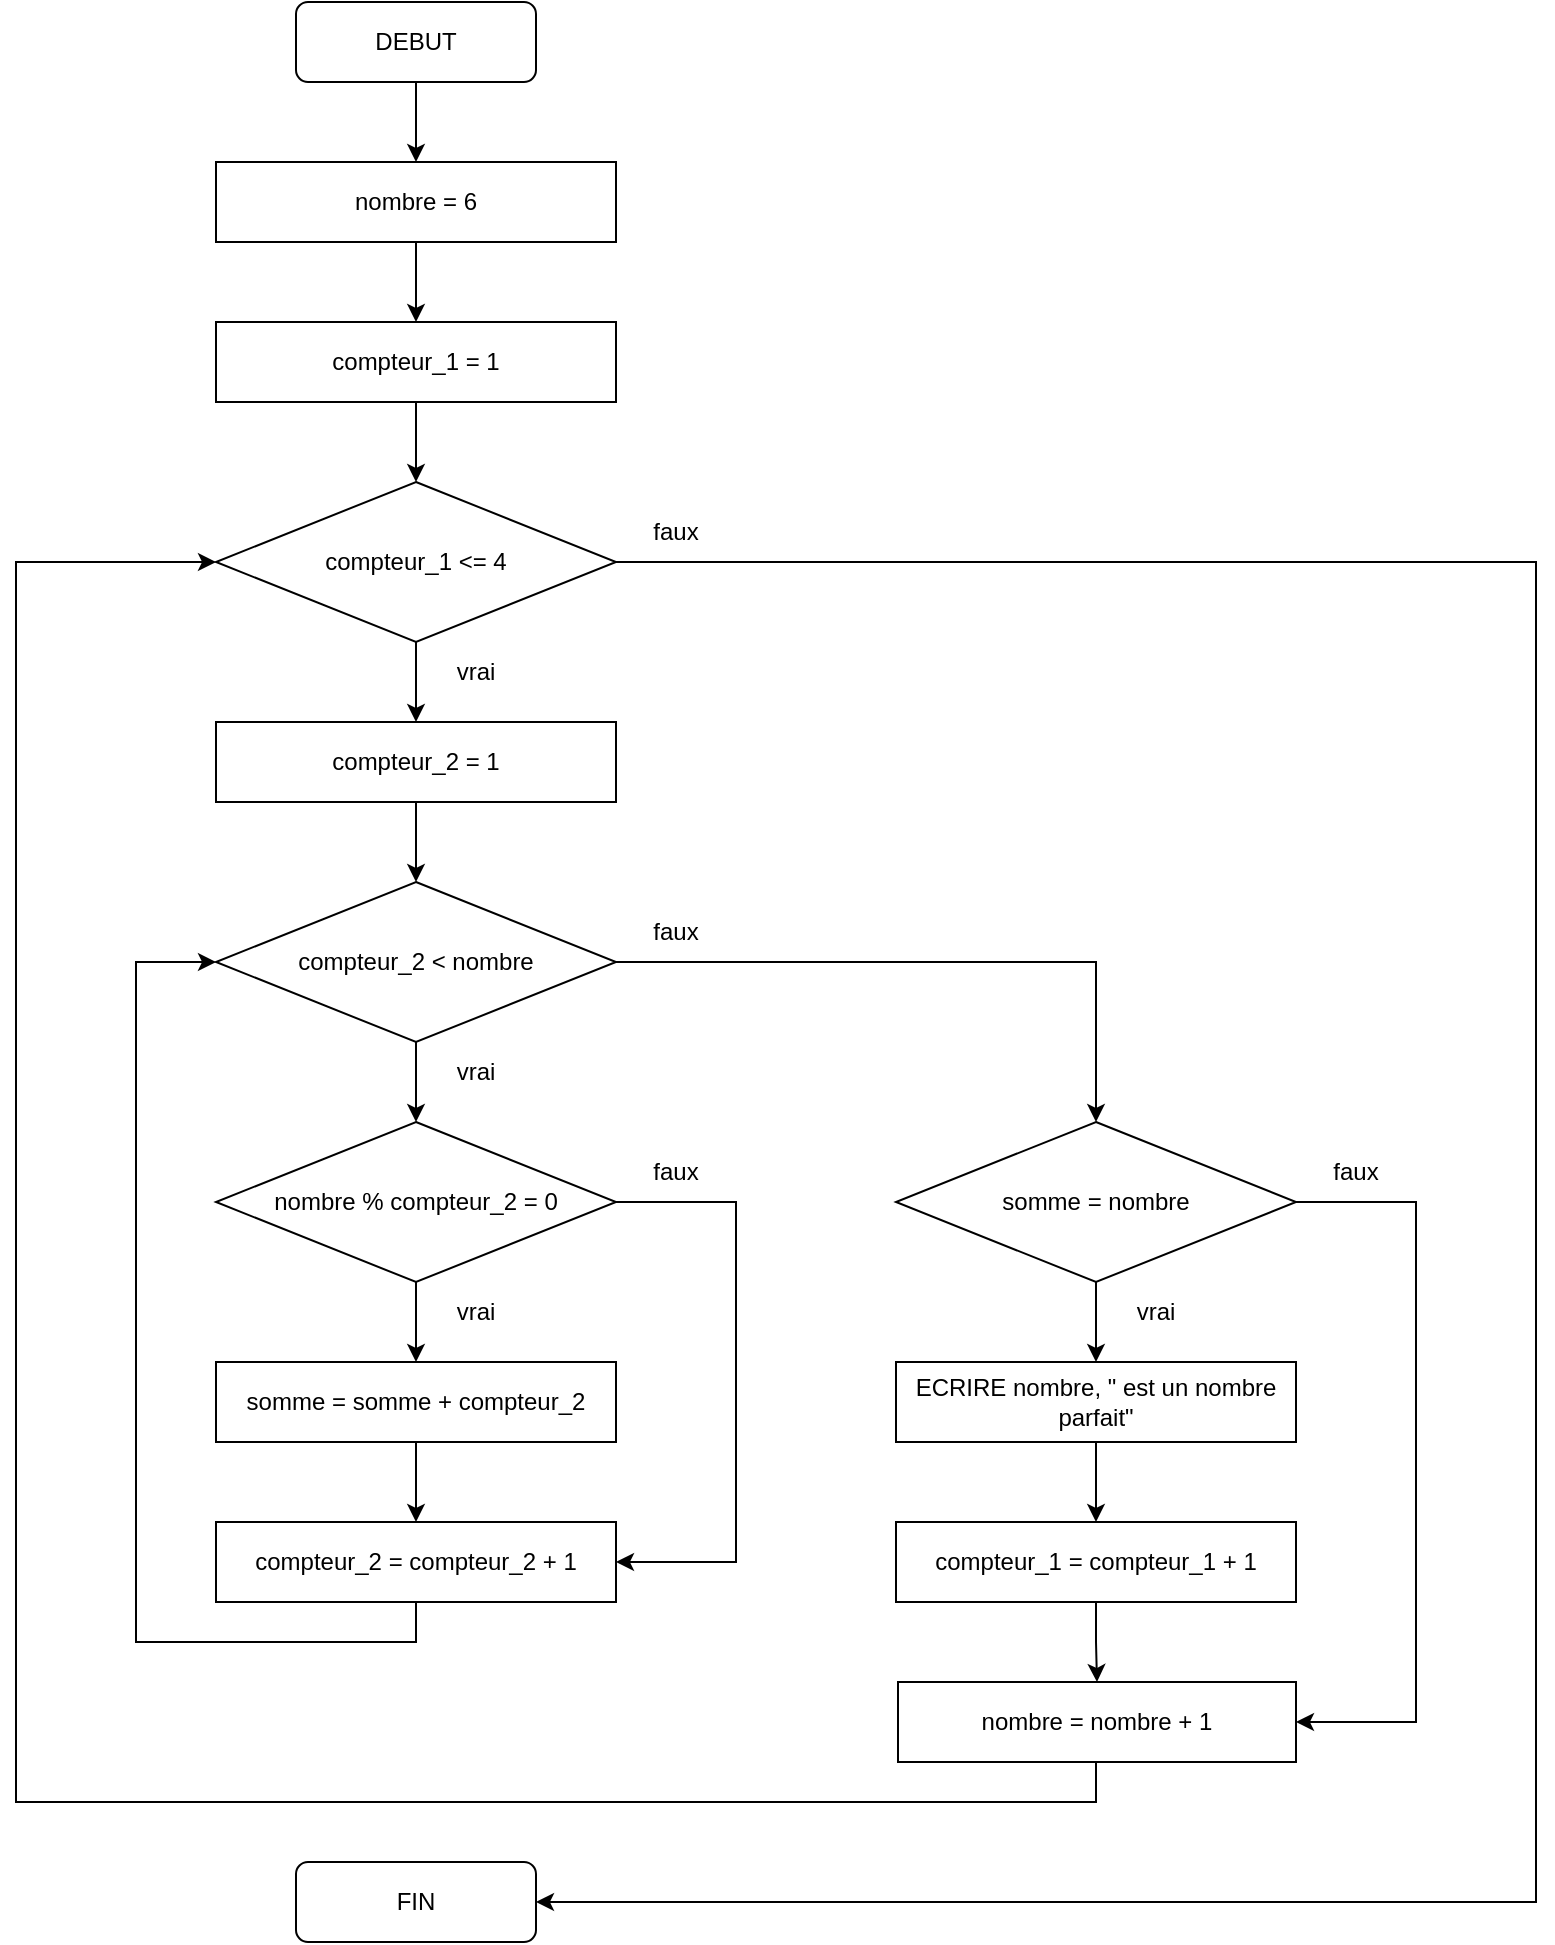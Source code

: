 <mxfile version="18.1.1" type="device"><diagram id="BLtJw5FlLIjvBLI0MwSt" name="Page-1"><mxGraphModel dx="1662" dy="1963" grid="1" gridSize="10" guides="1" tooltips="1" connect="1" arrows="1" fold="1" page="1" pageScale="1" pageWidth="827" pageHeight="1169" math="0" shadow="0"><root><mxCell id="0"/><mxCell id="1" parent="0"/><mxCell id="bY6EE-JK7bNsPTpQL9zS-46" style="edgeStyle=orthogonalEdgeStyle;rounded=0;orthogonalLoop=1;jettySize=auto;html=1;exitX=0.5;exitY=1;exitDx=0;exitDy=0;entryX=0.5;entryY=0;entryDx=0;entryDy=0;" parent="1" source="bY6EE-JK7bNsPTpQL9zS-1" target="bY6EE-JK7bNsPTpQL9zS-45" edge="1"><mxGeometry relative="1" as="geometry"/></mxCell><mxCell id="bY6EE-JK7bNsPTpQL9zS-1" value="DEBUT" style="rounded=1;whiteSpace=wrap;html=1;fillColor=none;" parent="1" vertex="1"><mxGeometry x="820" y="-240" width="120" height="40" as="geometry"/></mxCell><mxCell id="bY6EE-JK7bNsPTpQL9zS-6" style="edgeStyle=orthogonalEdgeStyle;rounded=0;orthogonalLoop=1;jettySize=auto;html=1;exitX=0.5;exitY=1;exitDx=0;exitDy=0;entryX=0.5;entryY=0;entryDx=0;entryDy=0;" parent="1" source="bY6EE-JK7bNsPTpQL9zS-2" target="bY6EE-JK7bNsPTpQL9zS-3" edge="1"><mxGeometry relative="1" as="geometry"/></mxCell><mxCell id="bY6EE-JK7bNsPTpQL9zS-2" value="nombre % compteur_2 = 0" style="rhombus;whiteSpace=wrap;html=1;fillColor=none;" parent="1" vertex="1"><mxGeometry x="780" y="320" width="200" height="80" as="geometry"/></mxCell><mxCell id="bY6EE-JK7bNsPTpQL9zS-11" style="edgeStyle=orthogonalEdgeStyle;rounded=0;orthogonalLoop=1;jettySize=auto;html=1;exitX=0.5;exitY=1;exitDx=0;exitDy=0;" parent="1" source="bY6EE-JK7bNsPTpQL9zS-3" target="bY6EE-JK7bNsPTpQL9zS-4" edge="1"><mxGeometry relative="1" as="geometry"/></mxCell><mxCell id="bY6EE-JK7bNsPTpQL9zS-3" value="somme = somme + compteur_2" style="rounded=0;whiteSpace=wrap;html=1;fillColor=none;" parent="1" vertex="1"><mxGeometry x="780" y="440" width="200" height="40" as="geometry"/></mxCell><mxCell id="bY6EE-JK7bNsPTpQL9zS-25" style="edgeStyle=orthogonalEdgeStyle;rounded=0;orthogonalLoop=1;jettySize=auto;html=1;exitX=0.5;exitY=1;exitDx=0;exitDy=0;entryX=0;entryY=0.5;entryDx=0;entryDy=0;" parent="1" source="bY6EE-JK7bNsPTpQL9zS-4" target="bY6EE-JK7bNsPTpQL9zS-12" edge="1"><mxGeometry relative="1" as="geometry"><Array as="points"><mxPoint x="880" y="580"/><mxPoint x="740" y="580"/><mxPoint x="740" y="240"/></Array></mxGeometry></mxCell><mxCell id="bY6EE-JK7bNsPTpQL9zS-4" value="compteur_2 = compteur_2 + 1" style="rounded=0;whiteSpace=wrap;html=1;fillColor=none;" parent="1" vertex="1"><mxGeometry x="780" y="520" width="200" height="40" as="geometry"/></mxCell><mxCell id="bY6EE-JK7bNsPTpQL9zS-10" style="edgeStyle=orthogonalEdgeStyle;rounded=0;orthogonalLoop=1;jettySize=auto;html=1;exitX=0;exitY=1;exitDx=0;exitDy=0;entryX=1;entryY=0.5;entryDx=0;entryDy=0;" parent="1" source="bY6EE-JK7bNsPTpQL9zS-7" target="bY6EE-JK7bNsPTpQL9zS-4" edge="1"><mxGeometry relative="1" as="geometry"><Array as="points"><mxPoint x="1040" y="360"/><mxPoint x="1040" y="540"/></Array></mxGeometry></mxCell><mxCell id="bY6EE-JK7bNsPTpQL9zS-7" value="faux" style="text;html=1;strokeColor=none;fillColor=none;align=center;verticalAlign=middle;whiteSpace=wrap;rounded=0;" parent="1" vertex="1"><mxGeometry x="980" y="330" width="60" height="30" as="geometry"/></mxCell><mxCell id="bY6EE-JK7bNsPTpQL9zS-8" value="vrai" style="text;html=1;strokeColor=none;fillColor=none;align=center;verticalAlign=middle;whiteSpace=wrap;rounded=0;" parent="1" vertex="1"><mxGeometry x="880" y="400" width="60" height="30" as="geometry"/></mxCell><mxCell id="bY6EE-JK7bNsPTpQL9zS-13" style="edgeStyle=orthogonalEdgeStyle;rounded=0;orthogonalLoop=1;jettySize=auto;html=1;exitX=0.5;exitY=1;exitDx=0;exitDy=0;entryX=0.5;entryY=0;entryDx=0;entryDy=0;" parent="1" source="bY6EE-JK7bNsPTpQL9zS-12" target="bY6EE-JK7bNsPTpQL9zS-2" edge="1"><mxGeometry relative="1" as="geometry"/></mxCell><mxCell id="bY6EE-JK7bNsPTpQL9zS-15" style="edgeStyle=orthogonalEdgeStyle;rounded=0;orthogonalLoop=1;jettySize=auto;html=1;exitX=1;exitY=0.5;exitDx=0;exitDy=0;" parent="1" source="bY6EE-JK7bNsPTpQL9zS-12" target="bY6EE-JK7bNsPTpQL9zS-14" edge="1"><mxGeometry relative="1" as="geometry"><Array as="points"><mxPoint x="1220" y="240"/></Array></mxGeometry></mxCell><mxCell id="bY6EE-JK7bNsPTpQL9zS-12" value="compteur_2 &amp;lt; nombre" style="rhombus;whiteSpace=wrap;html=1;fillColor=none;" parent="1" vertex="1"><mxGeometry x="780" y="200" width="200" height="80" as="geometry"/></mxCell><mxCell id="bY6EE-JK7bNsPTpQL9zS-17" style="edgeStyle=orthogonalEdgeStyle;rounded=0;orthogonalLoop=1;jettySize=auto;html=1;exitX=0.5;exitY=1;exitDx=0;exitDy=0;entryX=0.5;entryY=0;entryDx=0;entryDy=0;" parent="1" source="bY6EE-JK7bNsPTpQL9zS-14" target="bY6EE-JK7bNsPTpQL9zS-16" edge="1"><mxGeometry relative="1" as="geometry"/></mxCell><mxCell id="bY6EE-JK7bNsPTpQL9zS-14" value="somme = nombre" style="rhombus;whiteSpace=wrap;html=1;fillColor=none;" parent="1" vertex="1"><mxGeometry x="1120" y="320" width="200" height="80" as="geometry"/></mxCell><mxCell id="bY6EE-JK7bNsPTpQL9zS-23" style="edgeStyle=orthogonalEdgeStyle;rounded=0;orthogonalLoop=1;jettySize=auto;html=1;exitX=0.5;exitY=1;exitDx=0;exitDy=0;entryX=0.5;entryY=0;entryDx=0;entryDy=0;" parent="1" source="bY6EE-JK7bNsPTpQL9zS-16" target="bY6EE-JK7bNsPTpQL9zS-18" edge="1"><mxGeometry relative="1" as="geometry"/></mxCell><mxCell id="bY6EE-JK7bNsPTpQL9zS-16" value="&lt;span style=&quot;&quot;&gt;ECRIRE nombre, &quot; est un nombre parfait&quot;&lt;/span&gt;" style="rounded=0;whiteSpace=wrap;html=1;fillColor=none;" parent="1" vertex="1"><mxGeometry x="1120" y="440" width="200" height="40" as="geometry"/></mxCell><mxCell id="bY6EE-JK7bNsPTpQL9zS-36" style="edgeStyle=orthogonalEdgeStyle;rounded=0;orthogonalLoop=1;jettySize=auto;html=1;entryX=0;entryY=0.5;entryDx=0;entryDy=0;" parent="1" target="bY6EE-JK7bNsPTpQL9zS-28" edge="1"><mxGeometry relative="1" as="geometry"><mxPoint x="1220" y="640" as="sourcePoint"/><Array as="points"><mxPoint x="1220" y="660"/><mxPoint x="680" y="660"/><mxPoint x="680" y="40"/></Array></mxGeometry></mxCell><mxCell id="bY6EE-JK7bNsPTpQL9zS-44" style="edgeStyle=orthogonalEdgeStyle;rounded=0;orthogonalLoop=1;jettySize=auto;html=1;exitX=0.5;exitY=1;exitDx=0;exitDy=0;entryX=0.5;entryY=0;entryDx=0;entryDy=0;" parent="1" source="bY6EE-JK7bNsPTpQL9zS-18" target="bY6EE-JK7bNsPTpQL9zS-43" edge="1"><mxGeometry relative="1" as="geometry"/></mxCell><mxCell id="bY6EE-JK7bNsPTpQL9zS-18" value="&lt;span style=&quot;&quot;&gt;compteur_1 = compteur_1 + 1&lt;/span&gt;" style="rounded=0;whiteSpace=wrap;html=1;fillColor=none;" parent="1" vertex="1"><mxGeometry x="1120" y="520" width="200" height="40" as="geometry"/></mxCell><mxCell id="bY6EE-JK7bNsPTpQL9zS-24" style="edgeStyle=orthogonalEdgeStyle;rounded=0;orthogonalLoop=1;jettySize=auto;html=1;exitX=0;exitY=1;exitDx=0;exitDy=0;entryX=1;entryY=0.5;entryDx=0;entryDy=0;" parent="1" source="bY6EE-JK7bNsPTpQL9zS-21" target="bY6EE-JK7bNsPTpQL9zS-43" edge="1"><mxGeometry relative="1" as="geometry"><Array as="points"><mxPoint x="1380" y="360"/><mxPoint x="1380" y="620"/></Array></mxGeometry></mxCell><mxCell id="bY6EE-JK7bNsPTpQL9zS-21" value="faux" style="text;html=1;strokeColor=none;fillColor=none;align=center;verticalAlign=middle;whiteSpace=wrap;rounded=0;" parent="1" vertex="1"><mxGeometry x="1320" y="330" width="60" height="30" as="geometry"/></mxCell><mxCell id="bY6EE-JK7bNsPTpQL9zS-22" value="vrai" style="text;html=1;strokeColor=none;fillColor=none;align=center;verticalAlign=middle;whiteSpace=wrap;rounded=0;" parent="1" vertex="1"><mxGeometry x="1220" y="400" width="60" height="30" as="geometry"/></mxCell><mxCell id="bY6EE-JK7bNsPTpQL9zS-26" value="faux" style="text;html=1;strokeColor=none;fillColor=none;align=center;verticalAlign=middle;whiteSpace=wrap;rounded=0;" parent="1" vertex="1"><mxGeometry x="980" y="210" width="60" height="30" as="geometry"/></mxCell><mxCell id="bY6EE-JK7bNsPTpQL9zS-27" value="vrai" style="text;html=1;strokeColor=none;fillColor=none;align=center;verticalAlign=middle;whiteSpace=wrap;rounded=0;" parent="1" vertex="1"><mxGeometry x="880" y="280" width="60" height="30" as="geometry"/></mxCell><mxCell id="bY6EE-JK7bNsPTpQL9zS-38" style="edgeStyle=orthogonalEdgeStyle;rounded=0;orthogonalLoop=1;jettySize=auto;html=1;exitX=1;exitY=0.5;exitDx=0;exitDy=0;entryX=1;entryY=0.5;entryDx=0;entryDy=0;" parent="1" source="bY6EE-JK7bNsPTpQL9zS-28" target="bY6EE-JK7bNsPTpQL9zS-37" edge="1"><mxGeometry relative="1" as="geometry"><mxPoint x="1240" y="810" as="targetPoint"/><Array as="points"><mxPoint x="1440" y="40"/><mxPoint x="1440" y="710"/></Array></mxGeometry></mxCell><mxCell id="bY6EE-JK7bNsPTpQL9zS-39" style="edgeStyle=orthogonalEdgeStyle;rounded=0;orthogonalLoop=1;jettySize=auto;html=1;exitX=0.5;exitY=1;exitDx=0;exitDy=0;entryX=0.5;entryY=0;entryDx=0;entryDy=0;" parent="1" source="bY6EE-JK7bNsPTpQL9zS-28" target="bY6EE-JK7bNsPTpQL9zS-30" edge="1"><mxGeometry relative="1" as="geometry"/></mxCell><mxCell id="bY6EE-JK7bNsPTpQL9zS-28" value="compteur_1 &amp;lt;= 4" style="rhombus;whiteSpace=wrap;html=1;fillColor=none;" parent="1" vertex="1"><mxGeometry x="780" width="200" height="80" as="geometry"/></mxCell><mxCell id="bY6EE-JK7bNsPTpQL9zS-33" style="edgeStyle=orthogonalEdgeStyle;rounded=0;orthogonalLoop=1;jettySize=auto;html=1;exitX=0.5;exitY=1;exitDx=0;exitDy=0;entryX=0.5;entryY=0;entryDx=0;entryDy=0;" parent="1" source="bY6EE-JK7bNsPTpQL9zS-30" target="bY6EE-JK7bNsPTpQL9zS-12" edge="1"><mxGeometry relative="1" as="geometry"/></mxCell><mxCell id="bY6EE-JK7bNsPTpQL9zS-30" value="compteur_2 = 1" style="rounded=0;whiteSpace=wrap;html=1;fillColor=none;" parent="1" vertex="1"><mxGeometry x="780" y="120" width="200" height="40" as="geometry"/></mxCell><mxCell id="bY6EE-JK7bNsPTpQL9zS-35" style="edgeStyle=orthogonalEdgeStyle;rounded=0;orthogonalLoop=1;jettySize=auto;html=1;exitX=0.5;exitY=1;exitDx=0;exitDy=0;entryX=0.5;entryY=0;entryDx=0;entryDy=0;" parent="1" source="bY6EE-JK7bNsPTpQL9zS-31" target="bY6EE-JK7bNsPTpQL9zS-28" edge="1"><mxGeometry relative="1" as="geometry"/></mxCell><mxCell id="bY6EE-JK7bNsPTpQL9zS-31" value="compteur_1 = 1" style="rounded=0;whiteSpace=wrap;html=1;fillColor=none;" parent="1" vertex="1"><mxGeometry x="780" y="-80" width="200" height="40" as="geometry"/></mxCell><mxCell id="bY6EE-JK7bNsPTpQL9zS-37" value="FIN" style="rounded=1;whiteSpace=wrap;html=1;fillColor=none;" parent="1" vertex="1"><mxGeometry x="820" y="690" width="120" height="40" as="geometry"/></mxCell><mxCell id="bY6EE-JK7bNsPTpQL9zS-41" value="faux" style="text;html=1;strokeColor=none;fillColor=none;align=center;verticalAlign=middle;whiteSpace=wrap;rounded=0;" parent="1" vertex="1"><mxGeometry x="980" y="10" width="60" height="30" as="geometry"/></mxCell><mxCell id="bY6EE-JK7bNsPTpQL9zS-42" value="vrai" style="text;html=1;strokeColor=none;fillColor=none;align=center;verticalAlign=middle;whiteSpace=wrap;rounded=0;" parent="1" vertex="1"><mxGeometry x="880" y="80" width="60" height="30" as="geometry"/></mxCell><mxCell id="bY6EE-JK7bNsPTpQL9zS-43" value="&lt;span style=&quot;&quot;&gt;nombre = nombre + 1&lt;/span&gt;" style="rounded=0;whiteSpace=wrap;html=1;fillColor=none;" parent="1" vertex="1"><mxGeometry x="1121" y="600" width="199" height="40" as="geometry"/></mxCell><mxCell id="bY6EE-JK7bNsPTpQL9zS-47" style="edgeStyle=orthogonalEdgeStyle;rounded=0;orthogonalLoop=1;jettySize=auto;html=1;exitX=0.5;exitY=1;exitDx=0;exitDy=0;entryX=0.5;entryY=0;entryDx=0;entryDy=0;" parent="1" source="bY6EE-JK7bNsPTpQL9zS-45" target="bY6EE-JK7bNsPTpQL9zS-31" edge="1"><mxGeometry relative="1" as="geometry"/></mxCell><mxCell id="bY6EE-JK7bNsPTpQL9zS-45" value="nombre = 6" style="rounded=0;whiteSpace=wrap;html=1;fillColor=none;" parent="1" vertex="1"><mxGeometry x="780" y="-160" width="200" height="40" as="geometry"/></mxCell></root></mxGraphModel></diagram></mxfile>